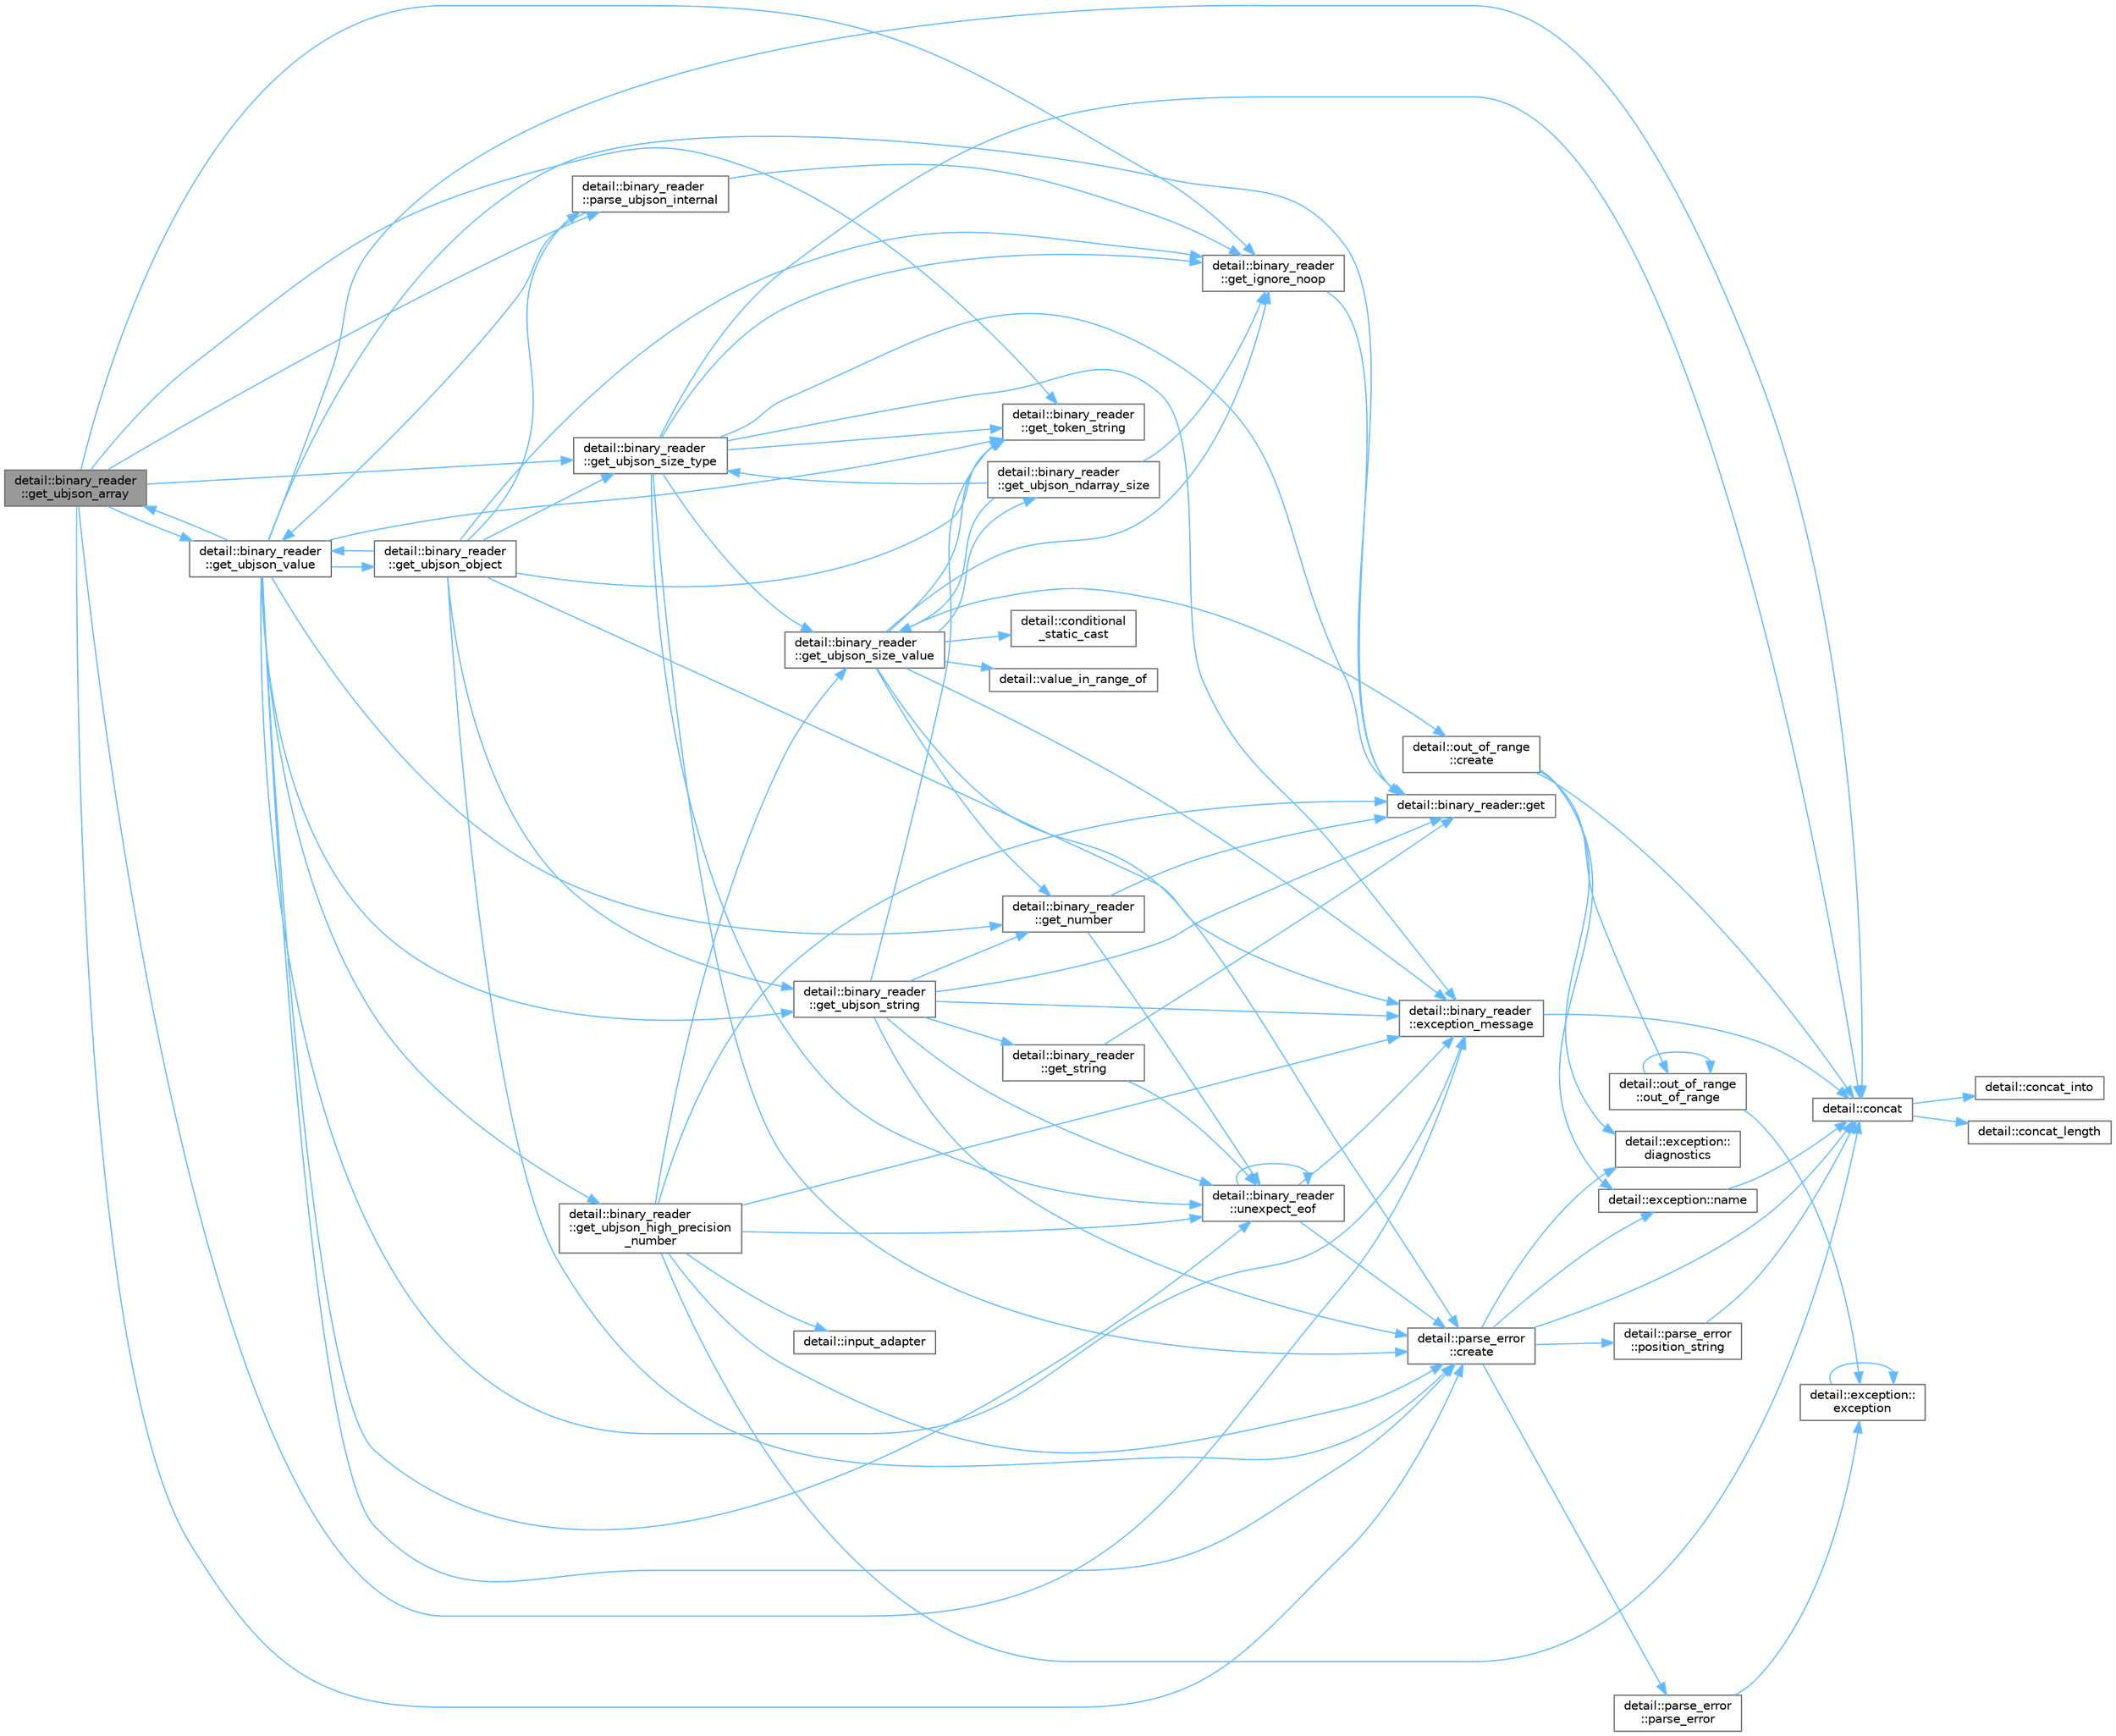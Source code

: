 digraph "detail::binary_reader::get_ubjson_array"
{
 // LATEX_PDF_SIZE
  bgcolor="transparent";
  edge [fontname=Helvetica,fontsize=10,labelfontname=Helvetica,labelfontsize=10];
  node [fontname=Helvetica,fontsize=10,shape=box,height=0.2,width=0.4];
  rankdir="LR";
  Node1 [id="Node000001",label="detail::binary_reader\l::get_ubjson_array",height=0.2,width=0.4,color="gray40", fillcolor="grey60", style="filled", fontcolor="black",tooltip=" "];
  Node1 -> Node2 [id="edge1_Node000001_Node000002",color="steelblue1",style="solid",tooltip=" "];
  Node2 [id="Node000002",label="detail::parse_error\l::create",height=0.2,width=0.4,color="grey40", fillcolor="white", style="filled",URL="$classdetail_1_1parse__error.html#a07046ea9f33d28f120af188ed674d6df",tooltip="create a parse error exception"];
  Node2 -> Node3 [id="edge2_Node000002_Node000003",color="steelblue1",style="solid",tooltip=" "];
  Node3 [id="Node000003",label="detail::concat",height=0.2,width=0.4,color="grey40", fillcolor="white", style="filled",URL="$namespacedetail.html#a266fb3d4bf633ad6c506434cc91164da",tooltip=" "];
  Node3 -> Node4 [id="edge3_Node000003_Node000004",color="steelblue1",style="solid",tooltip=" "];
  Node4 [id="Node000004",label="detail::concat_into",height=0.2,width=0.4,color="grey40", fillcolor="white", style="filled",URL="$namespacedetail.html#a89f967b745cf8df11ba9d59f93d97753",tooltip=" "];
  Node3 -> Node5 [id="edge4_Node000003_Node000005",color="steelblue1",style="solid",tooltip=" "];
  Node5 [id="Node000005",label="detail::concat_length",height=0.2,width=0.4,color="grey40", fillcolor="white", style="filled",URL="$namespacedetail.html#ac185140ed8c8fcc07a302a890b714b0d",tooltip=" "];
  Node2 -> Node6 [id="edge5_Node000002_Node000006",color="steelblue1",style="solid",tooltip=" "];
  Node6 [id="Node000006",label="detail::exception::\ldiagnostics",height=0.2,width=0.4,color="grey40", fillcolor="white", style="filled",URL="$classdetail_1_1exception.html#a6b4a786b5c1c25dd3edaceb1bf2d5120",tooltip=" "];
  Node2 -> Node7 [id="edge6_Node000002_Node000007",color="steelblue1",style="solid",tooltip=" "];
  Node7 [id="Node000007",label="detail::exception::name",height=0.2,width=0.4,color="grey40", fillcolor="white", style="filled",URL="$classdetail_1_1exception.html#a8f1eb56b9964c8dd84d89d0da98d883b",tooltip=" "];
  Node7 -> Node3 [id="edge7_Node000007_Node000003",color="steelblue1",style="solid",tooltip=" "];
  Node2 -> Node8 [id="edge8_Node000002_Node000008",color="steelblue1",style="solid",tooltip=" "];
  Node8 [id="Node000008",label="detail::parse_error\l::parse_error",height=0.2,width=0.4,color="grey40", fillcolor="white", style="filled",URL="$classdetail_1_1parse__error.html#a7703a00cc97c4590e56254b62b479ff5",tooltip=" "];
  Node8 -> Node9 [id="edge9_Node000008_Node000009",color="steelblue1",style="solid",tooltip=" "];
  Node9 [id="Node000009",label="detail::exception::\lexception",height=0.2,width=0.4,color="grey40", fillcolor="white", style="filled",URL="$classdetail_1_1exception.html#a528d6bc77e88490bbb84cde2222b7ff0",tooltip=" "];
  Node9 -> Node9 [id="edge10_Node000009_Node000009",color="steelblue1",style="solid",tooltip=" "];
  Node2 -> Node10 [id="edge11_Node000002_Node000010",color="steelblue1",style="solid",tooltip=" "];
  Node10 [id="Node000010",label="detail::parse_error\l::position_string",height=0.2,width=0.4,color="grey40", fillcolor="white", style="filled",URL="$classdetail_1_1parse__error.html#a19cdccb06cba79d7b4efc51f501ced8b",tooltip=" "];
  Node10 -> Node3 [id="edge12_Node000010_Node000003",color="steelblue1",style="solid",tooltip=" "];
  Node1 -> Node11 [id="edge13_Node000001_Node000011",color="steelblue1",style="solid",tooltip=" "];
  Node11 [id="Node000011",label="detail::binary_reader\l::exception_message",height=0.2,width=0.4,color="grey40", fillcolor="white", style="filled",URL="$classdetail_1_1binary__reader.html#a39c740811882a0023f6386858a5d5270",tooltip=" "];
  Node11 -> Node3 [id="edge14_Node000011_Node000003",color="steelblue1",style="solid",tooltip=" "];
  Node1 -> Node12 [id="edge15_Node000001_Node000012",color="steelblue1",style="solid",tooltip=" "];
  Node12 [id="Node000012",label="detail::binary_reader\l::get_ignore_noop",height=0.2,width=0.4,color="grey40", fillcolor="white", style="filled",URL="$classdetail_1_1binary__reader.html#a451f9cb2d990780be3b6ffea6223134b",tooltip=" "];
  Node12 -> Node13 [id="edge16_Node000012_Node000013",color="steelblue1",style="solid",tooltip=" "];
  Node13 [id="Node000013",label="detail::binary_reader::get",height=0.2,width=0.4,color="grey40", fillcolor="white", style="filled",URL="$classdetail_1_1binary__reader.html#a9aeb80d0dd19032e1b2128b3f093a794",tooltip="get next character from the input"];
  Node1 -> Node14 [id="edge17_Node000001_Node000014",color="steelblue1",style="solid",tooltip=" "];
  Node14 [id="Node000014",label="detail::binary_reader\l::get_token_string",height=0.2,width=0.4,color="grey40", fillcolor="white", style="filled",URL="$classdetail_1_1binary__reader.html#a2ef89c65a295e23efa6d7363fafc84cc",tooltip=" "];
  Node1 -> Node15 [id="edge18_Node000001_Node000015",color="steelblue1",style="solid",tooltip=" "];
  Node15 [id="Node000015",label="detail::binary_reader\l::get_ubjson_size_type",height=0.2,width=0.4,color="grey40", fillcolor="white", style="filled",URL="$classdetail_1_1binary__reader.html#a0380c1d2d3332eddf36105009ff8f9fb",tooltip="determine the type and size for a container"];
  Node15 -> Node3 [id="edge19_Node000015_Node000003",color="steelblue1",style="solid",tooltip=" "];
  Node15 -> Node2 [id="edge20_Node000015_Node000002",color="steelblue1",style="solid",tooltip=" "];
  Node15 -> Node11 [id="edge21_Node000015_Node000011",color="steelblue1",style="solid",tooltip=" "];
  Node15 -> Node13 [id="edge22_Node000015_Node000013",color="steelblue1",style="solid",tooltip=" "];
  Node15 -> Node12 [id="edge23_Node000015_Node000012",color="steelblue1",style="solid",tooltip=" "];
  Node15 -> Node14 [id="edge24_Node000015_Node000014",color="steelblue1",style="solid",tooltip=" "];
  Node15 -> Node16 [id="edge25_Node000015_Node000016",color="steelblue1",style="solid",tooltip=" "];
  Node16 [id="Node000016",label="detail::binary_reader\l::get_ubjson_size_value",height=0.2,width=0.4,color="grey40", fillcolor="white", style="filled",URL="$classdetail_1_1binary__reader.html#abcd1952c7d1c9f4b5f93da9f62e23320",tooltip=" "];
  Node16 -> Node17 [id="edge26_Node000016_Node000017",color="steelblue1",style="solid",tooltip=" "];
  Node17 [id="Node000017",label="detail::conditional\l_static_cast",height=0.2,width=0.4,color="grey40", fillcolor="white", style="filled",URL="$namespacedetail.html#a5d17f1d261bd9fec64c08343c9f809fc",tooltip=" "];
  Node16 -> Node18 [id="edge27_Node000016_Node000018",color="steelblue1",style="solid",tooltip=" "];
  Node18 [id="Node000018",label="detail::out_of_range\l::create",height=0.2,width=0.4,color="grey40", fillcolor="white", style="filled",URL="$classdetail_1_1out__of__range.html#a79ea0d3ec02a853629dc827e045ecff5",tooltip=" "];
  Node18 -> Node3 [id="edge28_Node000018_Node000003",color="steelblue1",style="solid",tooltip=" "];
  Node18 -> Node6 [id="edge29_Node000018_Node000006",color="steelblue1",style="solid",tooltip=" "];
  Node18 -> Node7 [id="edge30_Node000018_Node000007",color="steelblue1",style="solid",tooltip=" "];
  Node18 -> Node19 [id="edge31_Node000018_Node000019",color="steelblue1",style="solid",tooltip=" "];
  Node19 [id="Node000019",label="detail::out_of_range\l::out_of_range",height=0.2,width=0.4,color="grey40", fillcolor="white", style="filled",URL="$classdetail_1_1out__of__range.html#a5be01a3b83b50a3775c6978946be4a18",tooltip=" "];
  Node19 -> Node9 [id="edge32_Node000019_Node000009",color="steelblue1",style="solid",tooltip=" "];
  Node19 -> Node19 [id="edge33_Node000019_Node000019",color="steelblue1",style="solid",tooltip=" "];
  Node16 -> Node2 [id="edge34_Node000016_Node000002",color="steelblue1",style="solid",tooltip=" "];
  Node16 -> Node11 [id="edge35_Node000016_Node000011",color="steelblue1",style="solid",tooltip=" "];
  Node16 -> Node12 [id="edge36_Node000016_Node000012",color="steelblue1",style="solid",tooltip=" "];
  Node16 -> Node20 [id="edge37_Node000016_Node000020",color="steelblue1",style="solid",tooltip=" "];
  Node20 [id="Node000020",label="detail::binary_reader\l::get_number",height=0.2,width=0.4,color="grey40", fillcolor="white", style="filled",URL="$classdetail_1_1binary__reader.html#a809c1fd4598b7d4cecaf93aaf1547205",tooltip=" "];
  Node20 -> Node13 [id="edge38_Node000020_Node000013",color="steelblue1",style="solid",tooltip=" "];
  Node20 -> Node21 [id="edge39_Node000020_Node000021",color="steelblue1",style="solid",tooltip=" "];
  Node21 [id="Node000021",label="detail::binary_reader\l::unexpect_eof",height=0.2,width=0.4,color="grey40", fillcolor="white", style="filled",URL="$classdetail_1_1binary__reader.html#a86d19cc231aae395395030fd8ae19fd5",tooltip=" "];
  Node21 -> Node2 [id="edge40_Node000021_Node000002",color="steelblue1",style="solid",tooltip=" "];
  Node21 -> Node11 [id="edge41_Node000021_Node000011",color="steelblue1",style="solid",tooltip=" "];
  Node21 -> Node21 [id="edge42_Node000021_Node000021",color="steelblue1",style="solid",tooltip=" "];
  Node16 -> Node14 [id="edge43_Node000016_Node000014",color="steelblue1",style="solid",tooltip=" "];
  Node16 -> Node22 [id="edge44_Node000016_Node000022",color="steelblue1",style="solid",tooltip=" "];
  Node22 [id="Node000022",label="detail::binary_reader\l::get_ubjson_ndarray_size",height=0.2,width=0.4,color="grey40", fillcolor="white", style="filled",URL="$classdetail_1_1binary__reader.html#a468f6555260ea65d96b91dfd6547f2d6",tooltip=" "];
  Node22 -> Node12 [id="edge45_Node000022_Node000012",color="steelblue1",style="solid",tooltip=" "];
  Node22 -> Node15 [id="edge46_Node000022_Node000015",color="steelblue1",style="solid",tooltip=" "];
  Node22 -> Node16 [id="edge47_Node000022_Node000016",color="steelblue1",style="solid",tooltip=" "];
  Node16 -> Node23 [id="edge48_Node000016_Node000023",color="steelblue1",style="solid",tooltip=" "];
  Node23 [id="Node000023",label="detail::value_in_range_of",height=0.2,width=0.4,color="grey40", fillcolor="white", style="filled",URL="$namespacedetail.html#a8e7a4119c6c8e86cef8f1c904c8bf040",tooltip=" "];
  Node15 -> Node21 [id="edge49_Node000015_Node000021",color="steelblue1",style="solid",tooltip=" "];
  Node1 -> Node24 [id="edge50_Node000001_Node000024",color="steelblue1",style="solid",tooltip=" "];
  Node24 [id="Node000024",label="detail::binary_reader\l::get_ubjson_value",height=0.2,width=0.4,color="grey40", fillcolor="white", style="filled",URL="$classdetail_1_1binary__reader.html#a45cdf02020f3bc5c27fada582f37516c",tooltip=" "];
  Node24 -> Node3 [id="edge51_Node000024_Node000003",color="steelblue1",style="solid",tooltip=" "];
  Node24 -> Node2 [id="edge52_Node000024_Node000002",color="steelblue1",style="solid",tooltip=" "];
  Node24 -> Node11 [id="edge53_Node000024_Node000011",color="steelblue1",style="solid",tooltip=" "];
  Node24 -> Node13 [id="edge54_Node000024_Node000013",color="steelblue1",style="solid",tooltip=" "];
  Node24 -> Node20 [id="edge55_Node000024_Node000020",color="steelblue1",style="solid",tooltip=" "];
  Node24 -> Node14 [id="edge56_Node000024_Node000014",color="steelblue1",style="solid",tooltip=" "];
  Node24 -> Node1 [id="edge57_Node000024_Node000001",color="steelblue1",style="solid",tooltip=" "];
  Node24 -> Node25 [id="edge58_Node000024_Node000025",color="steelblue1",style="solid",tooltip=" "];
  Node25 [id="Node000025",label="detail::binary_reader\l::get_ubjson_high_precision\l_number",height=0.2,width=0.4,color="grey40", fillcolor="white", style="filled",URL="$classdetail_1_1binary__reader.html#a3e86be40b4ec5679c13147056fb089c8",tooltip=" "];
  Node25 -> Node3 [id="edge59_Node000025_Node000003",color="steelblue1",style="solid",tooltip=" "];
  Node25 -> Node2 [id="edge60_Node000025_Node000002",color="steelblue1",style="solid",tooltip=" "];
  Node25 -> Node11 [id="edge61_Node000025_Node000011",color="steelblue1",style="solid",tooltip=" "];
  Node25 -> Node13 [id="edge62_Node000025_Node000013",color="steelblue1",style="solid",tooltip=" "];
  Node25 -> Node16 [id="edge63_Node000025_Node000016",color="steelblue1",style="solid",tooltip=" "];
  Node25 -> Node26 [id="edge64_Node000025_Node000026",color="steelblue1",style="solid",tooltip=" "];
  Node26 [id="Node000026",label="detail::input_adapter",height=0.2,width=0.4,color="grey40", fillcolor="white", style="filled",URL="$namespacedetail.html#aada1510d1b55ad2faf4a71c70cffb374",tooltip=" "];
  Node25 -> Node21 [id="edge65_Node000025_Node000021",color="steelblue1",style="solid",tooltip=" "];
  Node24 -> Node27 [id="edge66_Node000024_Node000027",color="steelblue1",style="solid",tooltip=" "];
  Node27 [id="Node000027",label="detail::binary_reader\l::get_ubjson_object",height=0.2,width=0.4,color="grey40", fillcolor="white", style="filled",URL="$classdetail_1_1binary__reader.html#ad579eccbac92a913ebe15a4341c4daad",tooltip=" "];
  Node27 -> Node2 [id="edge67_Node000027_Node000002",color="steelblue1",style="solid",tooltip=" "];
  Node27 -> Node11 [id="edge68_Node000027_Node000011",color="steelblue1",style="solid",tooltip=" "];
  Node27 -> Node12 [id="edge69_Node000027_Node000012",color="steelblue1",style="solid",tooltip=" "];
  Node27 -> Node14 [id="edge70_Node000027_Node000014",color="steelblue1",style="solid",tooltip=" "];
  Node27 -> Node15 [id="edge71_Node000027_Node000015",color="steelblue1",style="solid",tooltip=" "];
  Node27 -> Node28 [id="edge72_Node000027_Node000028",color="steelblue1",style="solid",tooltip=" "];
  Node28 [id="Node000028",label="detail::binary_reader\l::get_ubjson_string",height=0.2,width=0.4,color="grey40", fillcolor="white", style="filled",URL="$classdetail_1_1binary__reader.html#ade7bfc83c8db15b0b4e60dd89c4fbac6",tooltip="reads a UBJSON string"];
  Node28 -> Node2 [id="edge73_Node000028_Node000002",color="steelblue1",style="solid",tooltip=" "];
  Node28 -> Node11 [id="edge74_Node000028_Node000011",color="steelblue1",style="solid",tooltip=" "];
  Node28 -> Node13 [id="edge75_Node000028_Node000013",color="steelblue1",style="solid",tooltip=" "];
  Node28 -> Node20 [id="edge76_Node000028_Node000020",color="steelblue1",style="solid",tooltip=" "];
  Node28 -> Node29 [id="edge77_Node000028_Node000029",color="steelblue1",style="solid",tooltip=" "];
  Node29 [id="Node000029",label="detail::binary_reader\l::get_string",height=0.2,width=0.4,color="grey40", fillcolor="white", style="filled",URL="$classdetail_1_1binary__reader.html#a0378b0788080dd6ba0eaaaa7aab855bf",tooltip="create a string by reading characters from the input"];
  Node29 -> Node13 [id="edge78_Node000029_Node000013",color="steelblue1",style="solid",tooltip=" "];
  Node29 -> Node21 [id="edge79_Node000029_Node000021",color="steelblue1",style="solid",tooltip=" "];
  Node28 -> Node14 [id="edge80_Node000028_Node000014",color="steelblue1",style="solid",tooltip=" "];
  Node28 -> Node21 [id="edge81_Node000028_Node000021",color="steelblue1",style="solid",tooltip=" "];
  Node27 -> Node24 [id="edge82_Node000027_Node000024",color="steelblue1",style="solid",tooltip=" "];
  Node27 -> Node30 [id="edge83_Node000027_Node000030",color="steelblue1",style="solid",tooltip=" "];
  Node30 [id="Node000030",label="detail::binary_reader\l::parse_ubjson_internal",height=0.2,width=0.4,color="grey40", fillcolor="white", style="filled",URL="$classdetail_1_1binary__reader.html#aabd1d5a1377a2f3b43a78fd765d95849",tooltip=" "];
  Node30 -> Node12 [id="edge84_Node000030_Node000012",color="steelblue1",style="solid",tooltip=" "];
  Node30 -> Node24 [id="edge85_Node000030_Node000024",color="steelblue1",style="solid",tooltip=" "];
  Node24 -> Node28 [id="edge86_Node000024_Node000028",color="steelblue1",style="solid",tooltip=" "];
  Node24 -> Node21 [id="edge87_Node000024_Node000021",color="steelblue1",style="solid",tooltip=" "];
  Node1 -> Node30 [id="edge88_Node000001_Node000030",color="steelblue1",style="solid",tooltip=" "];
}
